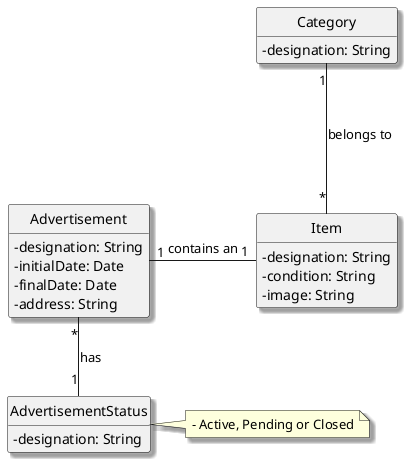 @startuml
skinparam packageStyle rectangle
skinparam shadowing true
skinparam classAttributeIconSize 0
hide circle
hide methods


class Advertisement {
    - designation: String
    - initialDate: Date
    - finalDate: Date
    - address: String
}

enum AdvertisementStatus {
   - designation: String
}

note right of AdvertisementStatus
    - Active, Pending or Closed
end note

class Item {
    - designation: String
    - condition: String
    - image: String
}

class Category {
    - designation: String
}

Advertisement "1" - "1" Item : contains an
Category "1" --- "*" Item : belongs to
Advertisement "*" -- "1" AdvertisementStatus : has
@enduml
